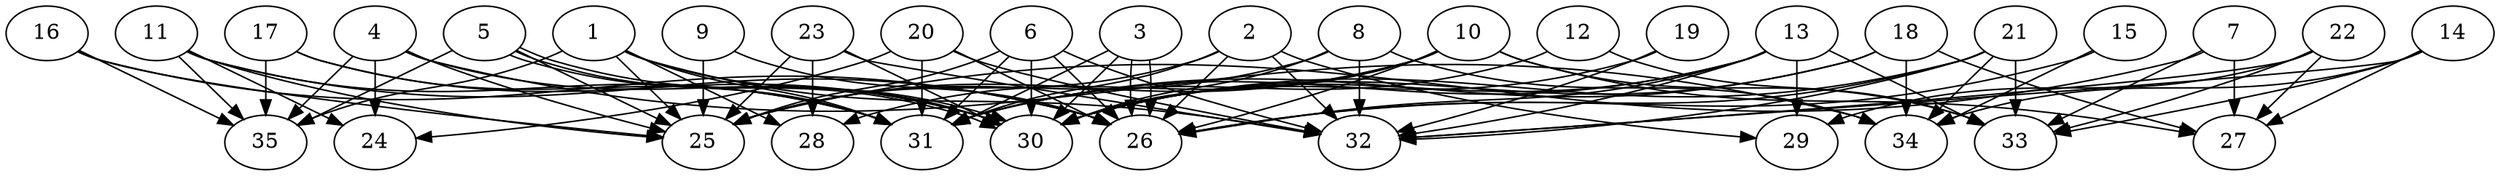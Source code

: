 // DAG automatically generated by daggen at Thu Oct  3 14:05:37 2019
// ./daggen --dot -n 35 --ccr 0.5 --fat 0.9 --regular 0.9 --density 0.7 --mindata 5242880 --maxdata 52428800 
digraph G {
  1 [size="46657536", alpha="0.11", expect_size="23328768"] 
  1 -> 25 [size ="23328768"]
  1 -> 28 [size ="23328768"]
  1 -> 30 [size ="23328768"]
  1 -> 31 [size ="23328768"]
  1 -> 32 [size ="23328768"]
  1 -> 35 [size ="23328768"]
  2 [size="70748160", alpha="0.17", expect_size="35374080"] 
  2 -> 25 [size ="35374080"]
  2 -> 26 [size ="35374080"]
  2 -> 29 [size ="35374080"]
  2 -> 31 [size ="35374080"]
  2 -> 32 [size ="35374080"]
  3 [size="35518464", alpha="0.07", expect_size="17759232"] 
  3 -> 26 [size ="17759232"]
  3 -> 26 [size ="17759232"]
  3 -> 30 [size ="17759232"]
  3 -> 31 [size ="17759232"]
  4 [size="13504512", alpha="0.15", expect_size="6752256"] 
  4 -> 24 [size ="6752256"]
  4 -> 25 [size ="6752256"]
  4 -> 30 [size ="6752256"]
  4 -> 34 [size ="6752256"]
  4 -> 35 [size ="6752256"]
  5 [size="61222912", alpha="0.18", expect_size="30611456"] 
  5 -> 25 [size ="30611456"]
  5 -> 30 [size ="30611456"]
  5 -> 30 [size ="30611456"]
  5 -> 31 [size ="30611456"]
  5 -> 35 [size ="30611456"]
  6 [size="98830336", alpha="0.02", expect_size="49415168"] 
  6 -> 25 [size ="49415168"]
  6 -> 26 [size ="49415168"]
  6 -> 30 [size ="49415168"]
  6 -> 31 [size ="49415168"]
  6 -> 32 [size ="49415168"]
  7 [size="19810304", alpha="0.16", expect_size="9905152"] 
  7 -> 25 [size ="9905152"]
  7 -> 27 [size ="9905152"]
  7 -> 33 [size ="9905152"]
  8 [size="100536320", alpha="0.12", expect_size="50268160"] 
  8 -> 25 [size ="50268160"]
  8 -> 30 [size ="50268160"]
  8 -> 32 [size ="50268160"]
  8 -> 34 [size ="50268160"]
  9 [size="18905088", alpha="0.04", expect_size="9452544"] 
  9 -> 25 [size ="9452544"]
  9 -> 26 [size ="9452544"]
  10 [size="34062336", alpha="0.10", expect_size="17031168"] 
  10 -> 25 [size ="17031168"]
  10 -> 26 [size ="17031168"]
  10 -> 27 [size ="17031168"]
  10 -> 28 [size ="17031168"]
  10 -> 30 [size ="17031168"]
  10 -> 33 [size ="17031168"]
  11 [size="83492864", alpha="0.07", expect_size="41746432"] 
  11 -> 24 [size ="41746432"]
  11 -> 25 [size ="41746432"]
  11 -> 26 [size ="41746432"]
  11 -> 31 [size ="41746432"]
  11 -> 35 [size ="41746432"]
  12 [size="40626176", alpha="0.13", expect_size="20313088"] 
  12 -> 31 [size ="20313088"]
  12 -> 33 [size ="20313088"]
  13 [size="26941440", alpha="0.06", expect_size="13470720"] 
  13 -> 26 [size ="13470720"]
  13 -> 29 [size ="13470720"]
  13 -> 30 [size ="13470720"]
  13 -> 31 [size ="13470720"]
  13 -> 32 [size ="13470720"]
  13 -> 33 [size ="13470720"]
  14 [size="61147136", alpha="0.07", expect_size="30573568"] 
  14 -> 27 [size ="30573568"]
  14 -> 32 [size ="30573568"]
  14 -> 33 [size ="30573568"]
  14 -> 34 [size ="30573568"]
  15 [size="37281792", alpha="0.11", expect_size="18640896"] 
  15 -> 26 [size ="18640896"]
  15 -> 34 [size ="18640896"]
  16 [size="27998208", alpha="0.12", expect_size="13999104"] 
  16 -> 25 [size ="13999104"]
  16 -> 26 [size ="13999104"]
  16 -> 35 [size ="13999104"]
  17 [size="38260736", alpha="0.13", expect_size="19130368"] 
  17 -> 30 [size ="19130368"]
  17 -> 31 [size ="19130368"]
  17 -> 35 [size ="19130368"]
  18 [size="19845120", alpha="0.04", expect_size="9922560"] 
  18 -> 27 [size ="9922560"]
  18 -> 30 [size ="9922560"]
  18 -> 31 [size ="9922560"]
  18 -> 34 [size ="9922560"]
  19 [size="77234176", alpha="0.17", expect_size="38617088"] 
  19 -> 30 [size ="38617088"]
  19 -> 32 [size ="38617088"]
  20 [size="95250432", alpha="0.11", expect_size="47625216"] 
  20 -> 24 [size ="47625216"]
  20 -> 26 [size ="47625216"]
  20 -> 31 [size ="47625216"]
  20 -> 32 [size ="47625216"]
  21 [size="47527936", alpha="0.13", expect_size="23763968"] 
  21 -> 26 [size ="23763968"]
  21 -> 30 [size ="23763968"]
  21 -> 32 [size ="23763968"]
  21 -> 33 [size ="23763968"]
  21 -> 34 [size ="23763968"]
  22 [size="82741248", alpha="0.08", expect_size="41370624"] 
  22 -> 27 [size ="41370624"]
  22 -> 29 [size ="41370624"]
  22 -> 32 [size ="41370624"]
  22 -> 33 [size ="41370624"]
  23 [size="49702912", alpha="0.08", expect_size="24851456"] 
  23 -> 25 [size ="24851456"]
  23 -> 28 [size ="24851456"]
  23 -> 30 [size ="24851456"]
  23 -> 32 [size ="24851456"]
  24 [size="80103424", alpha="0.09", expect_size="40051712"] 
  25 [size="17412096", alpha="0.00", expect_size="8706048"] 
  26 [size="67411968", alpha="0.11", expect_size="33705984"] 
  27 [size="27467776", alpha="0.03", expect_size="13733888"] 
  28 [size="87339008", alpha="0.14", expect_size="43669504"] 
  29 [size="104421376", alpha="0.07", expect_size="52210688"] 
  30 [size="88563712", alpha="0.05", expect_size="44281856"] 
  31 [size="46295040", alpha="0.19", expect_size="23147520"] 
  32 [size="13791232", alpha="0.19", expect_size="6895616"] 
  33 [size="51310592", alpha="0.02", expect_size="25655296"] 
  34 [size="89518080", alpha="0.17", expect_size="44759040"] 
  35 [size="37060608", alpha="0.16", expect_size="18530304"] 
}
